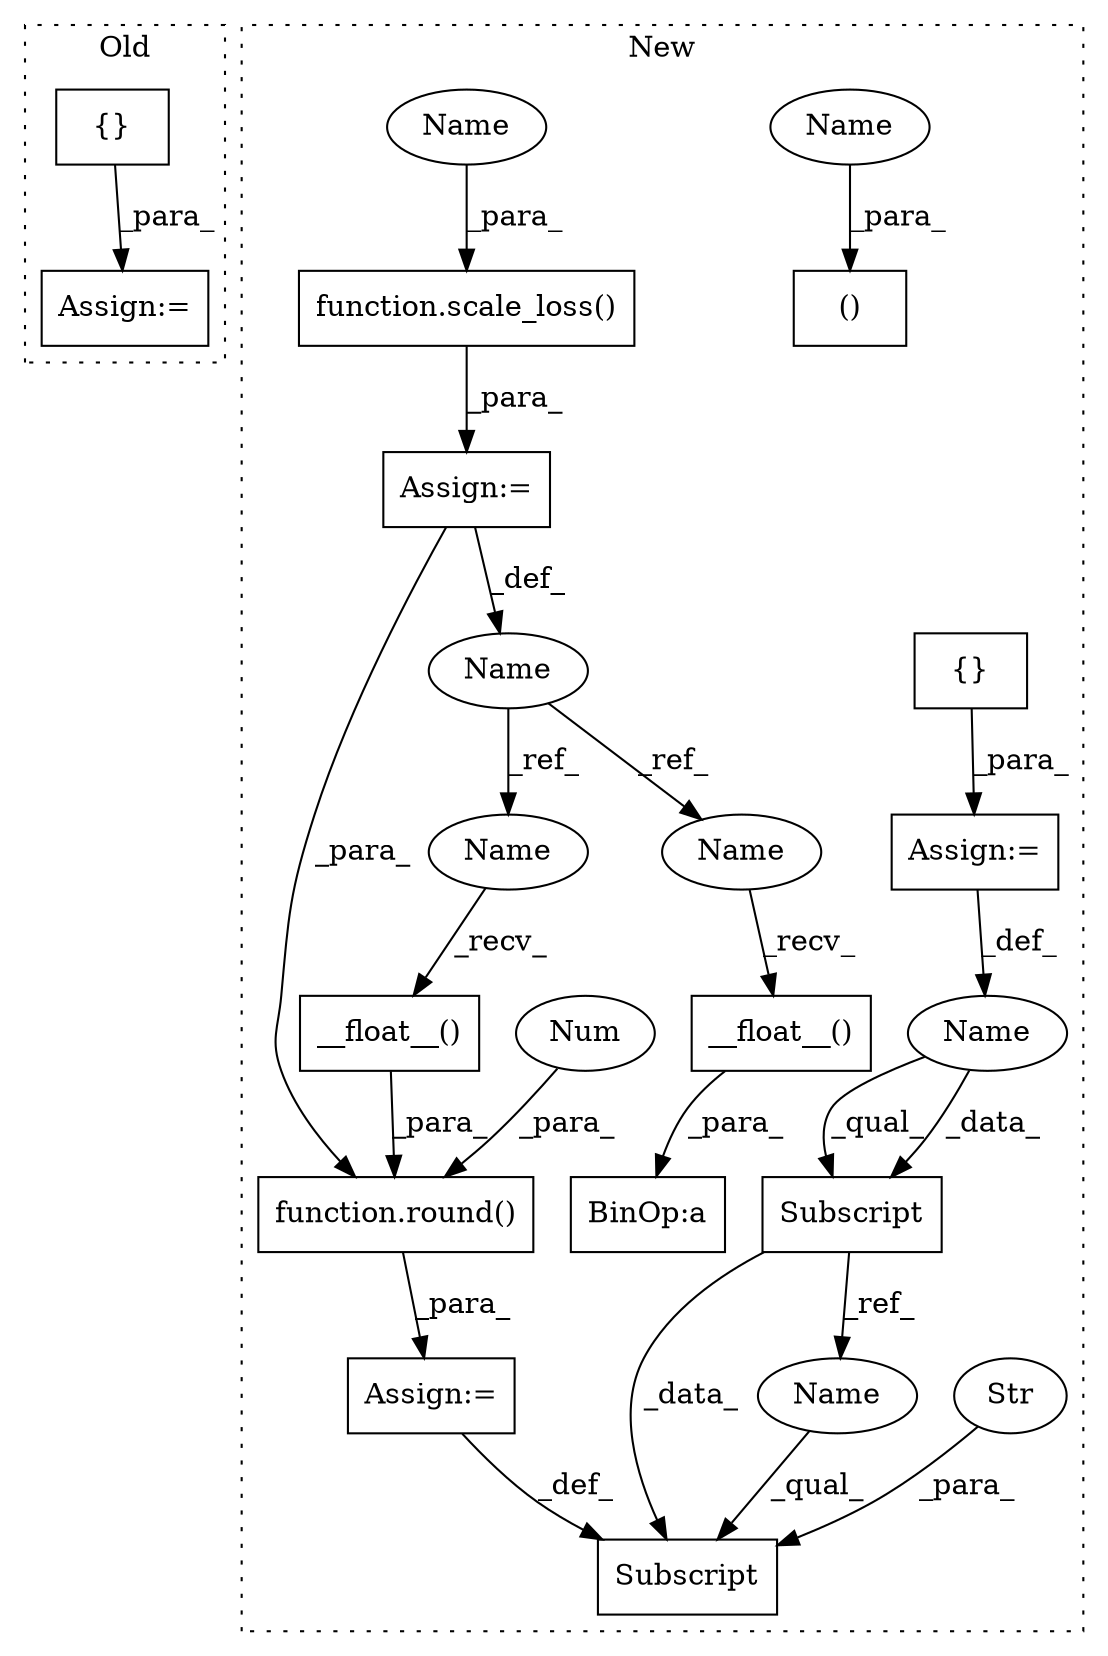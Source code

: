 digraph G {
subgraph cluster0 {
1 [label="{}" a="95" s="1564,1565" l="2,1" shape="box"];
16 [label="Assign:=" a="68" s="1561" l="3" shape="box"];
label = "Old";
style="dotted";
}
subgraph cluster1 {
2 [label="__float__()" a="75" s="1377" l="20" shape="box"];
3 [label="function.round()" a="75" s="1371,1400" l="6,1" shape="box"];
4 [label="Subscript" a="63" s="1338,0" l="30,0" shape="box"];
5 [label="Str" a="66" s="1351" l="16" shape="ellipse"];
6 [label="{}" a="95" s="1191,1192" l="2,1" shape="box"];
7 [label="Subscript" a="63" s="1257,0" l="33,0" shape="box"];
8 [label="Name" a="87" s="1176" l="12" shape="ellipse"];
9 [label="function.scale_loss()" a="75" s="1055,1083" l="11,1" shape="box"];
10 [label="BinOp:a" a="82" s="1135" l="3" shape="box"];
11 [label="__float__()" a="75" s="1138" l="20" shape="box"];
12 [label="Name" a="87" s="1044" l="8" shape="ellipse"];
13 [label="Num" a="76" s="1399" l="1" shape="ellipse"];
14 [label="Assign:=" a="68" s="1188" l="3" shape="box"];
15 [label="Assign:=" a="68" s="1368" l="3" shape="box"];
17 [label="Assign:=" a="68" s="1052" l="3" shape="box"];
18 [label="()" a="54" s="776" l="12" shape="box"];
19 [label="Name" a="87" s="1338" l="12" shape="ellipse"];
20 [label="Name" a="87" s="778" l="10" shape="ellipse"];
21 [label="Name" a="87" s="1066" l="10" shape="ellipse"];
22 [label="Name" a="87" s="1377" l="8" shape="ellipse"];
23 [label="Name" a="87" s="1138" l="8" shape="ellipse"];
label = "New";
style="dotted";
}
1 -> 16 [label="_para_"];
2 -> 3 [label="_para_"];
3 -> 15 [label="_para_"];
5 -> 4 [label="_para_"];
6 -> 14 [label="_para_"];
7 -> 4 [label="_data_"];
7 -> 19 [label="_ref_"];
8 -> 7 [label="_qual_"];
8 -> 7 [label="_data_"];
9 -> 17 [label="_para_"];
11 -> 10 [label="_para_"];
12 -> 22 [label="_ref_"];
12 -> 23 [label="_ref_"];
13 -> 3 [label="_para_"];
14 -> 8 [label="_def_"];
15 -> 4 [label="_def_"];
17 -> 12 [label="_def_"];
17 -> 3 [label="_para_"];
19 -> 4 [label="_qual_"];
20 -> 18 [label="_para_"];
21 -> 9 [label="_para_"];
22 -> 2 [label="_recv_"];
23 -> 11 [label="_recv_"];
}